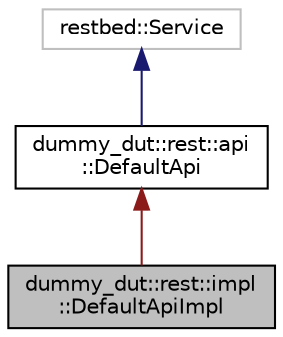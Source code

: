 digraph "dummy_dut::rest::impl::DefaultApiImpl"
{
 // LATEX_PDF_SIZE
  edge [fontname="Helvetica",fontsize="10",labelfontname="Helvetica",labelfontsize="10"];
  node [fontname="Helvetica",fontsize="10",shape=record];
  Node1 [label="dummy_dut::rest::impl\l::DefaultApiImpl",height=0.2,width=0.4,color="black", fillcolor="grey75", style="filled", fontcolor="black",tooltip=" "];
  Node2 -> Node1 [dir="back",color="firebrick4",fontsize="10",style="solid",fontname="Helvetica"];
  Node2 [label="dummy_dut::rest::api\l::DefaultApi",height=0.2,width=0.4,color="black", fillcolor="white", style="filled",URL="$classdummy__dut_1_1rest_1_1api_1_1DefaultApi.html",tooltip=" "];
  Node3 -> Node2 [dir="back",color="midnightblue",fontsize="10",style="solid",fontname="Helvetica"];
  Node3 [label="restbed::Service",height=0.2,width=0.4,color="grey75", fillcolor="white", style="filled",tooltip=" "];
}
